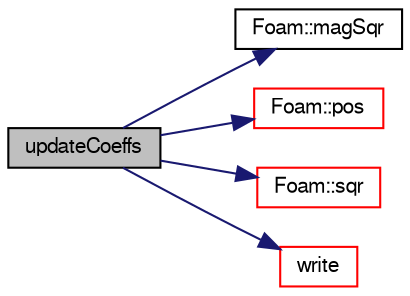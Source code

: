 digraph "updateCoeffs"
{
  bgcolor="transparent";
  edge [fontname="FreeSans",fontsize="10",labelfontname="FreeSans",labelfontsize="10"];
  node [fontname="FreeSans",fontsize="10",shape=record];
  rankdir="LR";
  Node120 [label="updateCoeffs",height=0.2,width=0.4,color="black", fillcolor="grey75", style="filled", fontcolor="black"];
  Node120 -> Node121 [color="midnightblue",fontsize="10",style="solid",fontname="FreeSans"];
  Node121 [label="Foam::magSqr",height=0.2,width=0.4,color="black",URL="$a21124.html#ae6fff2c6981e6d9618aa5038e69def6e"];
  Node120 -> Node122 [color="midnightblue",fontsize="10",style="solid",fontname="FreeSans"];
  Node122 [label="Foam::pos",height=0.2,width=0.4,color="red",URL="$a21124.html#a09a190b59f3d01b258bca0fa964a6212"];
  Node120 -> Node126 [color="midnightblue",fontsize="10",style="solid",fontname="FreeSans"];
  Node126 [label="Foam::sqr",height=0.2,width=0.4,color="red",URL="$a21124.html#a277dc11c581d53826ab5090b08f3b17b"];
  Node120 -> Node127 [color="midnightblue",fontsize="10",style="solid",fontname="FreeSans"];
  Node127 [label="write",height=0.2,width=0.4,color="red",URL="$a22302.html#a293fdfec8bdfbd5c3913ab4c9f3454ff",tooltip="Write. "];
}
